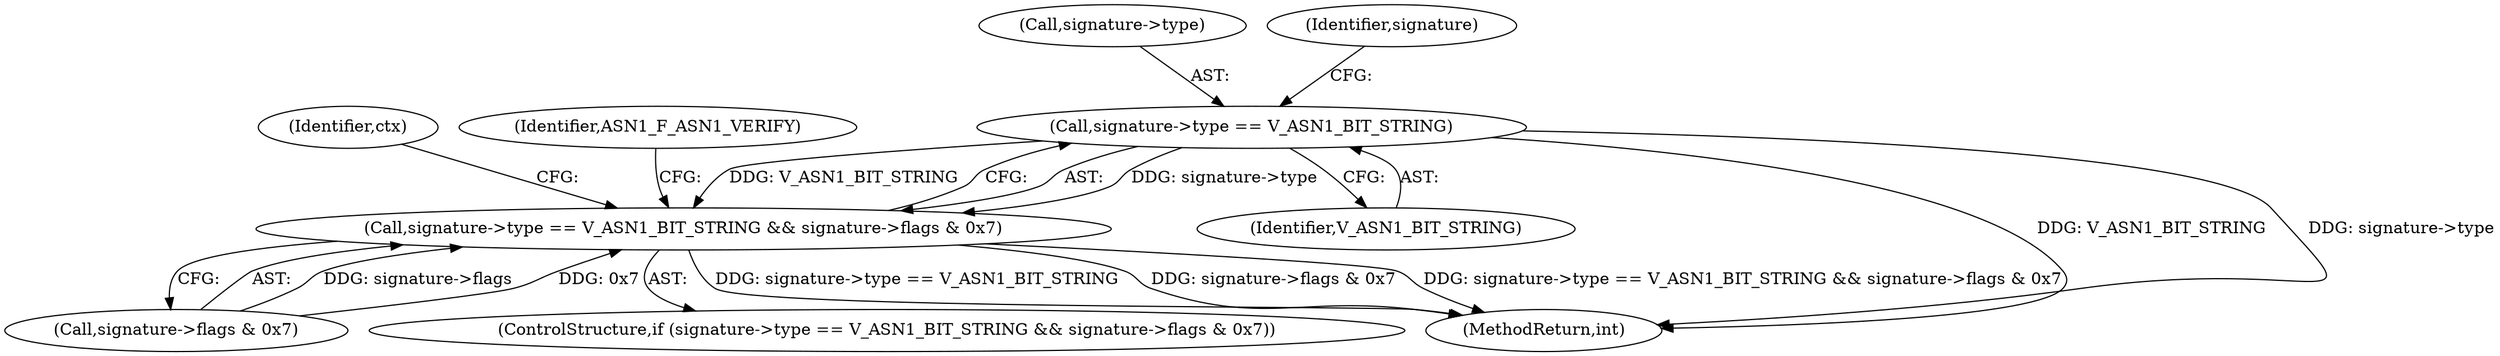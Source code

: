 digraph "0_openssl_684400ce192dac51df3d3e92b61830a6ef90be3e@pointer" {
"1000137" [label="(Call,signature->type == V_ASN1_BIT_STRING)"];
"1000136" [label="(Call,signature->type == V_ASN1_BIT_STRING && signature->flags & 0x7)"];
"1000141" [label="(Identifier,V_ASN1_BIT_STRING)"];
"1000334" [label="(MethodReturn,int)"];
"1000142" [label="(Call,signature->flags & 0x7)"];
"1000156" [label="(Identifier,ctx)"];
"1000149" [label="(Identifier,ASN1_F_ASN1_VERIFY)"];
"1000136" [label="(Call,signature->type == V_ASN1_BIT_STRING && signature->flags & 0x7)"];
"1000138" [label="(Call,signature->type)"];
"1000135" [label="(ControlStructure,if (signature->type == V_ASN1_BIT_STRING && signature->flags & 0x7))"];
"1000137" [label="(Call,signature->type == V_ASN1_BIT_STRING)"];
"1000144" [label="(Identifier,signature)"];
"1000137" -> "1000136"  [label="AST: "];
"1000137" -> "1000141"  [label="CFG: "];
"1000138" -> "1000137"  [label="AST: "];
"1000141" -> "1000137"  [label="AST: "];
"1000144" -> "1000137"  [label="CFG: "];
"1000136" -> "1000137"  [label="CFG: "];
"1000137" -> "1000334"  [label="DDG: V_ASN1_BIT_STRING"];
"1000137" -> "1000334"  [label="DDG: signature->type"];
"1000137" -> "1000136"  [label="DDG: signature->type"];
"1000137" -> "1000136"  [label="DDG: V_ASN1_BIT_STRING"];
"1000136" -> "1000135"  [label="AST: "];
"1000136" -> "1000142"  [label="CFG: "];
"1000142" -> "1000136"  [label="AST: "];
"1000149" -> "1000136"  [label="CFG: "];
"1000156" -> "1000136"  [label="CFG: "];
"1000136" -> "1000334"  [label="DDG: signature->flags & 0x7"];
"1000136" -> "1000334"  [label="DDG: signature->type == V_ASN1_BIT_STRING && signature->flags & 0x7"];
"1000136" -> "1000334"  [label="DDG: signature->type == V_ASN1_BIT_STRING"];
"1000142" -> "1000136"  [label="DDG: signature->flags"];
"1000142" -> "1000136"  [label="DDG: 0x7"];
}
